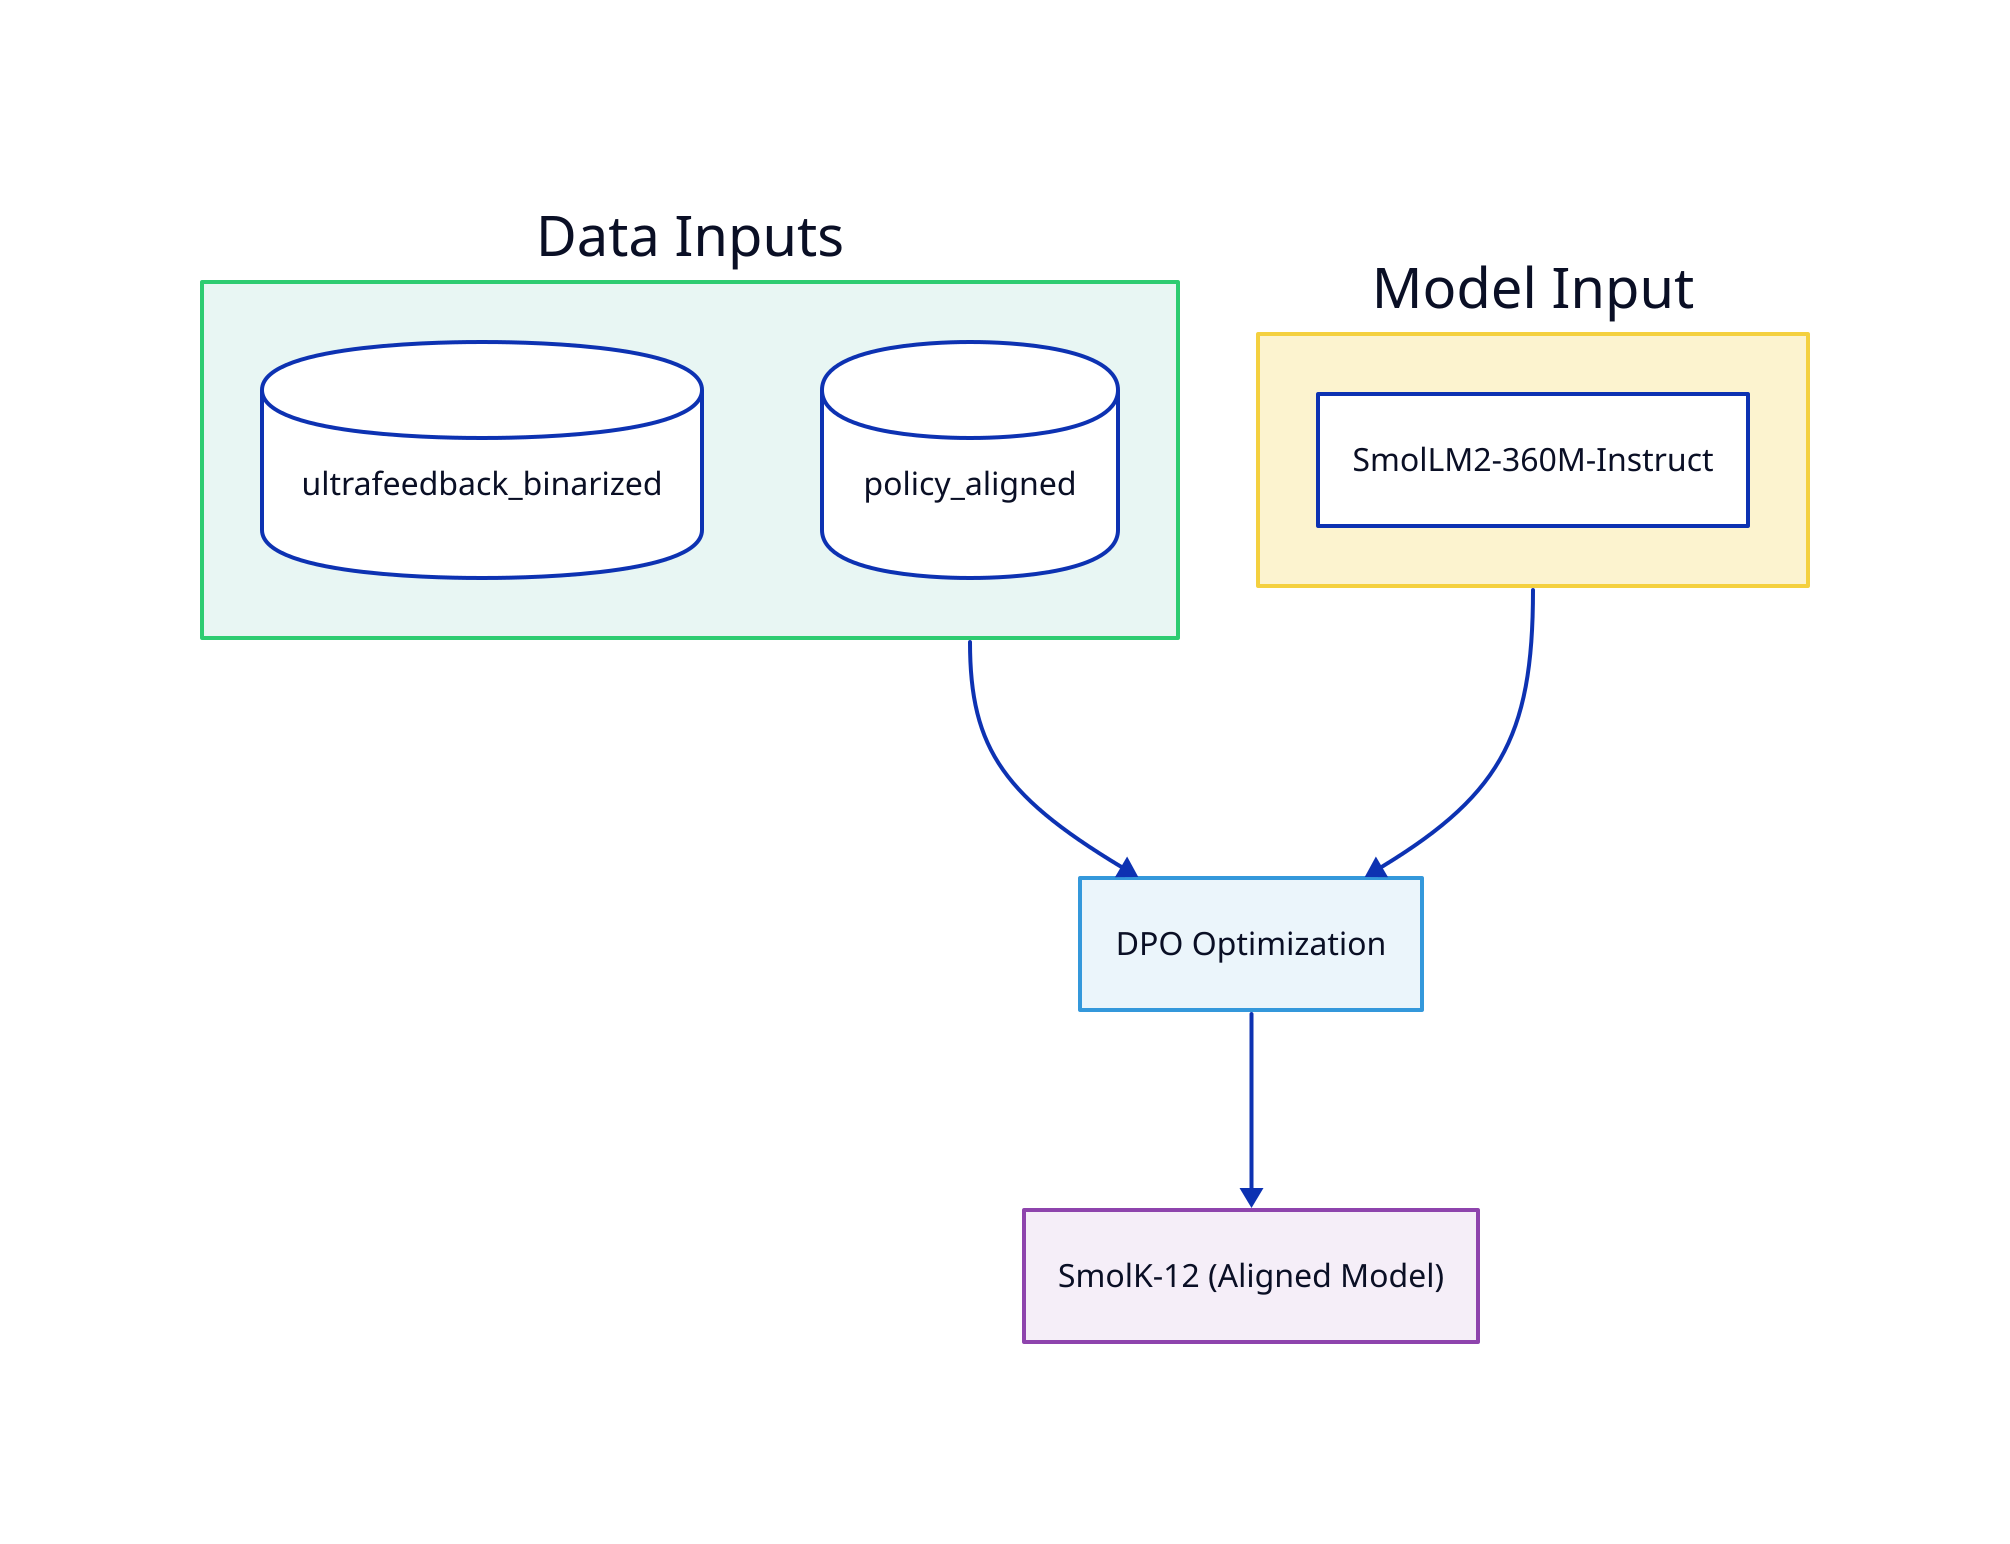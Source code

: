 # Data Inputs
data: Data Inputs {
  shape: rectangle
  style.fill: "#E8F6F3"
  style.stroke: "#2ECC71"
  direction: right

  binary: ultrafeedback_binarized {
    shape: cylinder
    style.fill: "#FFFFFF"
  }

  policy: policy_aligned {
    shape: cylinder
    style.fill: "#FFFFFF"
  }
}

# Model Input
model: Model Input {
  shape: rectangle
  style.fill: "#FCF3CF"
  style.stroke: "#F4D03F"

  base: SmolLM2-360M-Instruct {
    shape: rectangle
    style.fill: "#FFFFFF"
    label: "SmolLM2-360M-Instruct"
  }
}

# DPO Optimization
dpo: DPO Optimization {
  shape: rectangle
  style.fill: "#EBF5FB"
  style.stroke: "#3498DB"
}

# Output Model
output: smolK-12 {
  shape: rectangle
  style.fill: "#F5EEF8"
  style.stroke: "#8E44AD"
  label: "SmolK-12 (Aligned Model)"
}

# Connections
data -> dpo
model -> dpo
dpo -> output

direction: down
